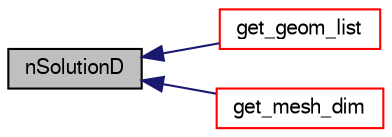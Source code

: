 digraph "nSolutionD"
{
  bgcolor="transparent";
  edge [fontname="FreeSans",fontsize="10",labelfontname="FreeSans",labelfontsize="10"];
  node [fontname="FreeSans",fontsize="10",shape=record];
  rankdir="LR";
  Node1 [label="nSolutionD",height=0.2,width=0.4,color="black", fillcolor="grey75", style="filled" fontcolor="black"];
  Node1 -> Node2 [dir="back",color="midnightblue",fontsize="10",style="solid",fontname="FreeSans"];
  Node2 [label="get_geom_list",height=0.2,width=0.4,color="red",URL="$a09147.html#a0bed30ccd3cd22e31f2d5064fb405dec"];
  Node1 -> Node3 [dir="back",color="midnightblue",fontsize="10",style="solid",fontname="FreeSans"];
  Node3 [label="get_mesh_dim",height=0.2,width=0.4,color="red",URL="$a09147.html#a750fa2e3f44e92bd343baa8844354ed0"];
}
